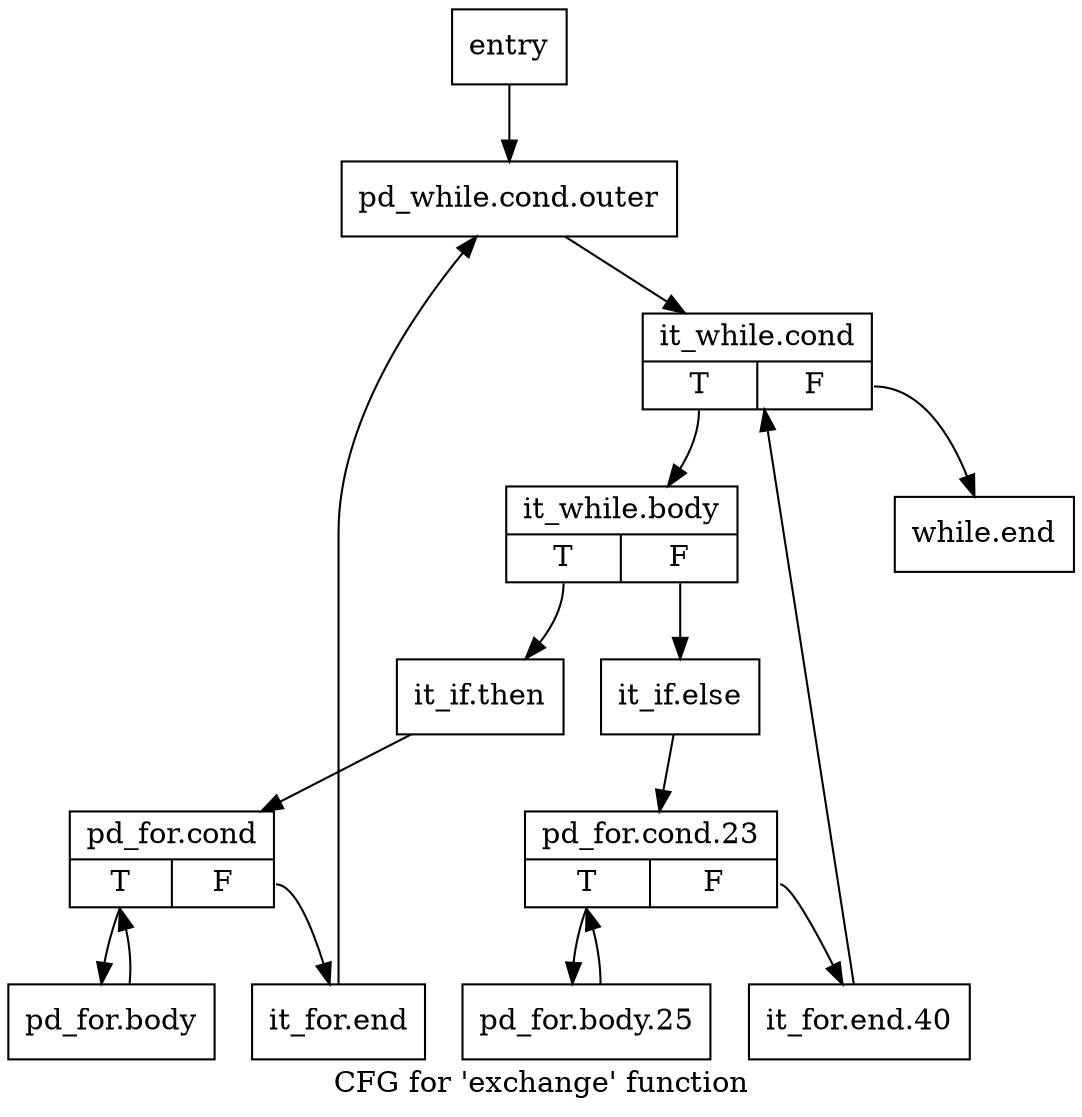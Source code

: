 digraph "CFG for 'exchange' function" {
	label="CFG for 'exchange' function";

	Node0x329cce0 [shape=record,label="{entry}"];
	Node0x329cce0 -> Node0x330bd60;
	Node0x330bd60 [shape=record,label="{pd_while.cond.outer}"];
	Node0x330bd60 -> Node0x330bdb0;
	Node0x330bdb0 [shape=record,label="{it_while.cond|{<s0>T|<s1>F}}"];
	Node0x330bdb0:s0 -> Node0x330be00;
	Node0x330bdb0:s1 -> Node0x330c0d0;
	Node0x330be00 [shape=record,label="{it_while.body|{<s0>T|<s1>F}}"];
	Node0x330be00:s0 -> Node0x330be50;
	Node0x330be00:s1 -> Node0x330bf90;
	Node0x330be50 [shape=record,label="{it_if.then}"];
	Node0x330be50 -> Node0x330bea0;
	Node0x330bea0 [shape=record,label="{pd_for.cond|{<s0>T|<s1>F}}"];
	Node0x330bea0:s0 -> Node0x330bef0;
	Node0x330bea0:s1 -> Node0x330bf40;
	Node0x330bef0 [shape=record,label="{pd_for.body}"];
	Node0x330bef0 -> Node0x330bea0;
	Node0x330bf40 [shape=record,label="{it_for.end}"];
	Node0x330bf40 -> Node0x330bd60;
	Node0x330bf90 [shape=record,label="{it_if.else}"];
	Node0x330bf90 -> Node0x330bfe0;
	Node0x330bfe0 [shape=record,label="{pd_for.cond.23|{<s0>T|<s1>F}}"];
	Node0x330bfe0:s0 -> Node0x330c030;
	Node0x330bfe0:s1 -> Node0x330c080;
	Node0x330c030 [shape=record,label="{pd_for.body.25}"];
	Node0x330c030 -> Node0x330bfe0;
	Node0x330c080 [shape=record,label="{it_for.end.40}"];
	Node0x330c080 -> Node0x330bdb0;
	Node0x330c0d0 [shape=record,label="{while.end}"];
}
